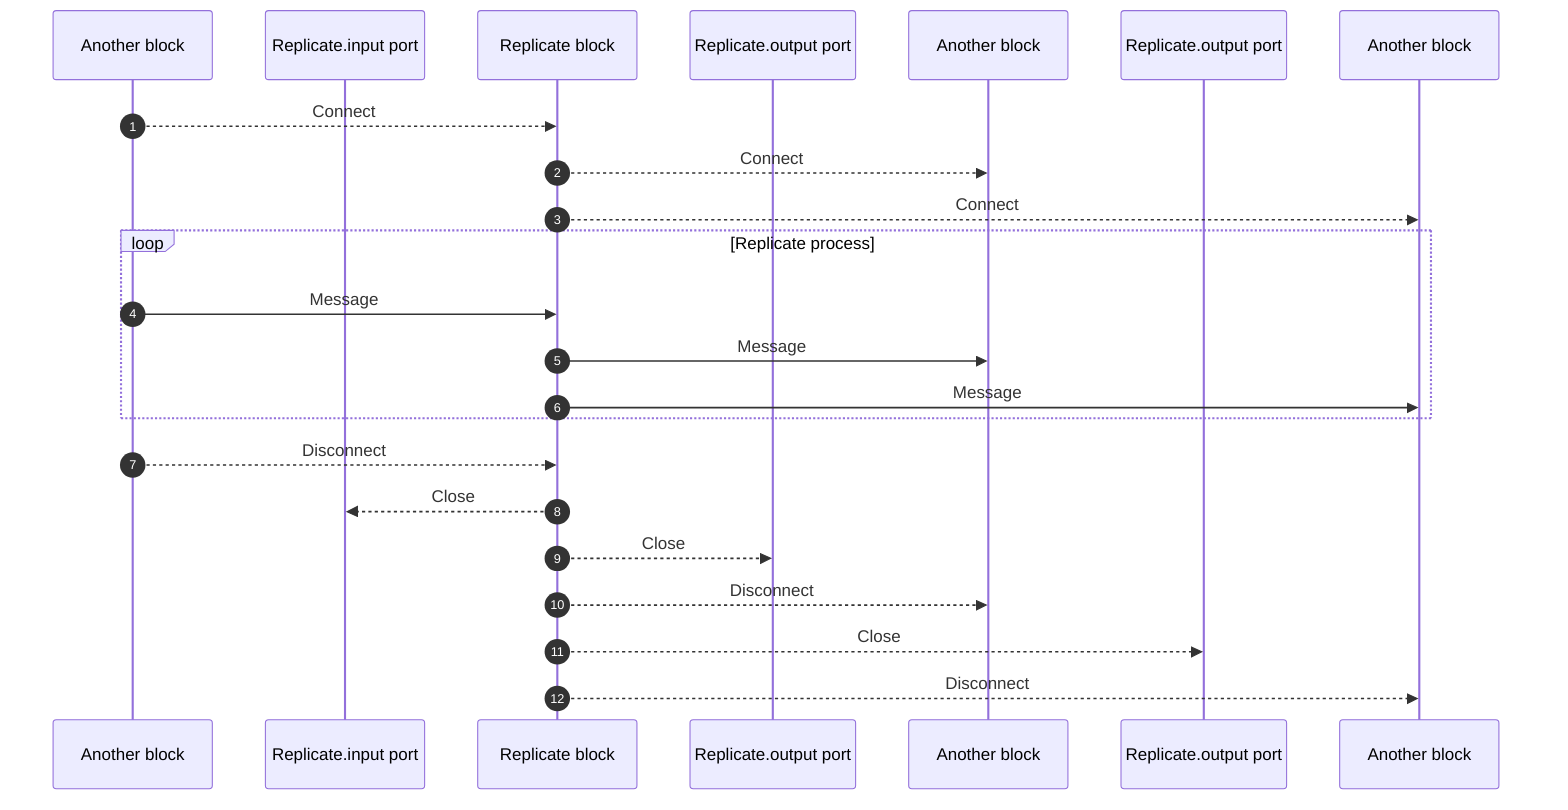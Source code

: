 sequenceDiagram
    autonumber
    participant BlockA as Another block
    participant Replicate.input as Replicate.input port
    participant Replicate as Replicate block
    participant Replicate.output_1 as Replicate.output port
    participant BlockB as Another block
    participant Replicate.output_2 as Replicate.output port
    participant BlockC as Another block

    BlockA-->>Replicate: Connect
    Replicate-->>BlockB: Connect
    Replicate-->>BlockC: Connect

    loop Replicate process
        BlockA->>Replicate: Message
        Replicate->>BlockB: Message
        Replicate->>BlockC: Message
        
    end

    BlockA-->>Replicate: Disconnect
    Replicate-->>Replicate.input: Close
    Replicate-->>Replicate.output_1: Close
    Replicate-->>BlockB: Disconnect
    Replicate-->>Replicate.output_2: Close
    Replicate-->>BlockC: Disconnect